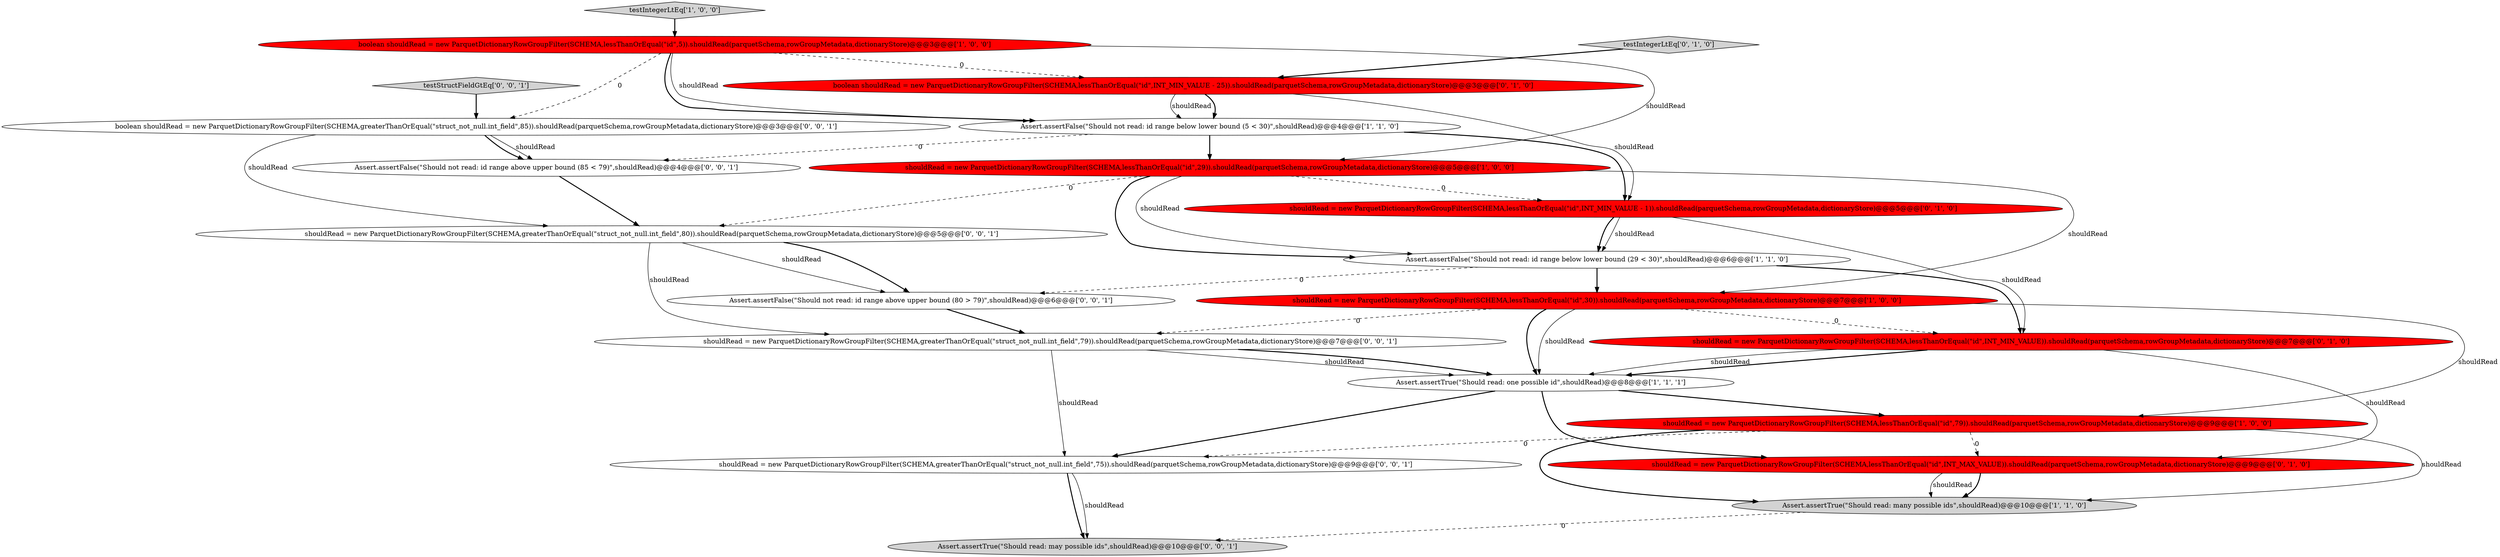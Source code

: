 digraph {
0 [style = filled, label = "shouldRead = new ParquetDictionaryRowGroupFilter(SCHEMA,lessThanOrEqual(\"id\",29)).shouldRead(parquetSchema,rowGroupMetadata,dictionaryStore)@@@5@@@['1', '0', '0']", fillcolor = red, shape = ellipse image = "AAA1AAABBB1BBB"];
5 [style = filled, label = "Assert.assertFalse(\"Should not read: id range below lower bound (5 < 30)\",shouldRead)@@@4@@@['1', '1', '0']", fillcolor = white, shape = ellipse image = "AAA0AAABBB1BBB"];
7 [style = filled, label = "Assert.assertTrue(\"Should read: one possible id\",shouldRead)@@@8@@@['1', '1', '1']", fillcolor = white, shape = ellipse image = "AAA0AAABBB1BBB"];
3 [style = filled, label = "shouldRead = new ParquetDictionaryRowGroupFilter(SCHEMA,lessThanOrEqual(\"id\",79)).shouldRead(parquetSchema,rowGroupMetadata,dictionaryStore)@@@9@@@['1', '0', '0']", fillcolor = red, shape = ellipse image = "AAA1AAABBB1BBB"];
1 [style = filled, label = "Assert.assertFalse(\"Should not read: id range below lower bound (29 < 30)\",shouldRead)@@@6@@@['1', '1', '0']", fillcolor = white, shape = ellipse image = "AAA0AAABBB1BBB"];
6 [style = filled, label = "Assert.assertTrue(\"Should read: many possible ids\",shouldRead)@@@10@@@['1', '1', '0']", fillcolor = lightgray, shape = ellipse image = "AAA0AAABBB1BBB"];
17 [style = filled, label = "Assert.assertFalse(\"Should not read: id range above upper bound (85 < 79)\",shouldRead)@@@4@@@['0', '0', '1']", fillcolor = white, shape = ellipse image = "AAA0AAABBB3BBB"];
14 [style = filled, label = "boolean shouldRead = new ParquetDictionaryRowGroupFilter(SCHEMA,greaterThanOrEqual(\"struct_not_null.int_field\",85)).shouldRead(parquetSchema,rowGroupMetadata,dictionaryStore)@@@3@@@['0', '0', '1']", fillcolor = white, shape = ellipse image = "AAA0AAABBB3BBB"];
11 [style = filled, label = "shouldRead = new ParquetDictionaryRowGroupFilter(SCHEMA,lessThanOrEqual(\"id\",INT_MAX_VALUE)).shouldRead(parquetSchema,rowGroupMetadata,dictionaryStore)@@@9@@@['0', '1', '0']", fillcolor = red, shape = ellipse image = "AAA1AAABBB2BBB"];
8 [style = filled, label = "shouldRead = new ParquetDictionaryRowGroupFilter(SCHEMA,lessThanOrEqual(\"id\",30)).shouldRead(parquetSchema,rowGroupMetadata,dictionaryStore)@@@7@@@['1', '0', '0']", fillcolor = red, shape = ellipse image = "AAA1AAABBB1BBB"];
4 [style = filled, label = "boolean shouldRead = new ParquetDictionaryRowGroupFilter(SCHEMA,lessThanOrEqual(\"id\",5)).shouldRead(parquetSchema,rowGroupMetadata,dictionaryStore)@@@3@@@['1', '0', '0']", fillcolor = red, shape = ellipse image = "AAA1AAABBB1BBB"];
18 [style = filled, label = "shouldRead = new ParquetDictionaryRowGroupFilter(SCHEMA,greaterThanOrEqual(\"struct_not_null.int_field\",79)).shouldRead(parquetSchema,rowGroupMetadata,dictionaryStore)@@@7@@@['0', '0', '1']", fillcolor = white, shape = ellipse image = "AAA0AAABBB3BBB"];
19 [style = filled, label = "shouldRead = new ParquetDictionaryRowGroupFilter(SCHEMA,greaterThanOrEqual(\"struct_not_null.int_field\",80)).shouldRead(parquetSchema,rowGroupMetadata,dictionaryStore)@@@5@@@['0', '0', '1']", fillcolor = white, shape = ellipse image = "AAA0AAABBB3BBB"];
2 [style = filled, label = "testIntegerLtEq['1', '0', '0']", fillcolor = lightgray, shape = diamond image = "AAA0AAABBB1BBB"];
16 [style = filled, label = "testStructFieldGtEq['0', '0', '1']", fillcolor = lightgray, shape = diamond image = "AAA0AAABBB3BBB"];
10 [style = filled, label = "testIntegerLtEq['0', '1', '0']", fillcolor = lightgray, shape = diamond image = "AAA0AAABBB2BBB"];
20 [style = filled, label = "Assert.assertFalse(\"Should not read: id range above upper bound (80 > 79)\",shouldRead)@@@6@@@['0', '0', '1']", fillcolor = white, shape = ellipse image = "AAA0AAABBB3BBB"];
9 [style = filled, label = "boolean shouldRead = new ParquetDictionaryRowGroupFilter(SCHEMA,lessThanOrEqual(\"id\",INT_MIN_VALUE - 25)).shouldRead(parquetSchema,rowGroupMetadata,dictionaryStore)@@@3@@@['0', '1', '0']", fillcolor = red, shape = ellipse image = "AAA1AAABBB2BBB"];
15 [style = filled, label = "Assert.assertTrue(\"Should read: may possible ids\",shouldRead)@@@10@@@['0', '0', '1']", fillcolor = lightgray, shape = ellipse image = "AAA0AAABBB3BBB"];
12 [style = filled, label = "shouldRead = new ParquetDictionaryRowGroupFilter(SCHEMA,lessThanOrEqual(\"id\",INT_MIN_VALUE - 1)).shouldRead(parquetSchema,rowGroupMetadata,dictionaryStore)@@@5@@@['0', '1', '0']", fillcolor = red, shape = ellipse image = "AAA1AAABBB2BBB"];
13 [style = filled, label = "shouldRead = new ParquetDictionaryRowGroupFilter(SCHEMA,lessThanOrEqual(\"id\",INT_MIN_VALUE)).shouldRead(parquetSchema,rowGroupMetadata,dictionaryStore)@@@7@@@['0', '1', '0']", fillcolor = red, shape = ellipse image = "AAA1AAABBB2BBB"];
21 [style = filled, label = "shouldRead = new ParquetDictionaryRowGroupFilter(SCHEMA,greaterThanOrEqual(\"struct_not_null.int_field\",75)).shouldRead(parquetSchema,rowGroupMetadata,dictionaryStore)@@@9@@@['0', '0', '1']", fillcolor = white, shape = ellipse image = "AAA0AAABBB3BBB"];
4->0 [style = solid, label="shouldRead"];
7->11 [style = bold, label=""];
1->8 [style = bold, label=""];
14->17 [style = solid, label="shouldRead"];
3->21 [style = dashed, label="0"];
12->1 [style = solid, label="shouldRead"];
0->19 [style = dashed, label="0"];
19->20 [style = bold, label=""];
21->15 [style = bold, label=""];
11->6 [style = bold, label=""];
13->11 [style = solid, label="shouldRead"];
3->6 [style = bold, label=""];
14->17 [style = bold, label=""];
9->12 [style = solid, label="shouldRead"];
0->12 [style = dashed, label="0"];
12->1 [style = bold, label=""];
2->4 [style = bold, label=""];
21->15 [style = solid, label="shouldRead"];
1->13 [style = bold, label=""];
17->19 [style = bold, label=""];
14->19 [style = solid, label="shouldRead"];
7->3 [style = bold, label=""];
8->7 [style = bold, label=""];
8->13 [style = dashed, label="0"];
4->5 [style = solid, label="shouldRead"];
1->20 [style = dashed, label="0"];
8->7 [style = solid, label="shouldRead"];
20->18 [style = bold, label=""];
19->20 [style = solid, label="shouldRead"];
4->9 [style = dashed, label="0"];
18->21 [style = solid, label="shouldRead"];
11->6 [style = solid, label="shouldRead"];
5->17 [style = dashed, label="0"];
5->0 [style = bold, label=""];
5->12 [style = bold, label=""];
6->15 [style = dashed, label="0"];
13->7 [style = bold, label=""];
0->1 [style = bold, label=""];
0->1 [style = solid, label="shouldRead"];
3->6 [style = solid, label="shouldRead"];
12->13 [style = solid, label="shouldRead"];
9->5 [style = bold, label=""];
18->7 [style = solid, label="shouldRead"];
7->21 [style = bold, label=""];
9->5 [style = solid, label="shouldRead"];
19->18 [style = solid, label="shouldRead"];
16->14 [style = bold, label=""];
10->9 [style = bold, label=""];
4->14 [style = dashed, label="0"];
8->18 [style = dashed, label="0"];
18->7 [style = bold, label=""];
4->5 [style = bold, label=""];
8->3 [style = solid, label="shouldRead"];
3->11 [style = dashed, label="0"];
13->7 [style = solid, label="shouldRead"];
0->8 [style = solid, label="shouldRead"];
}
